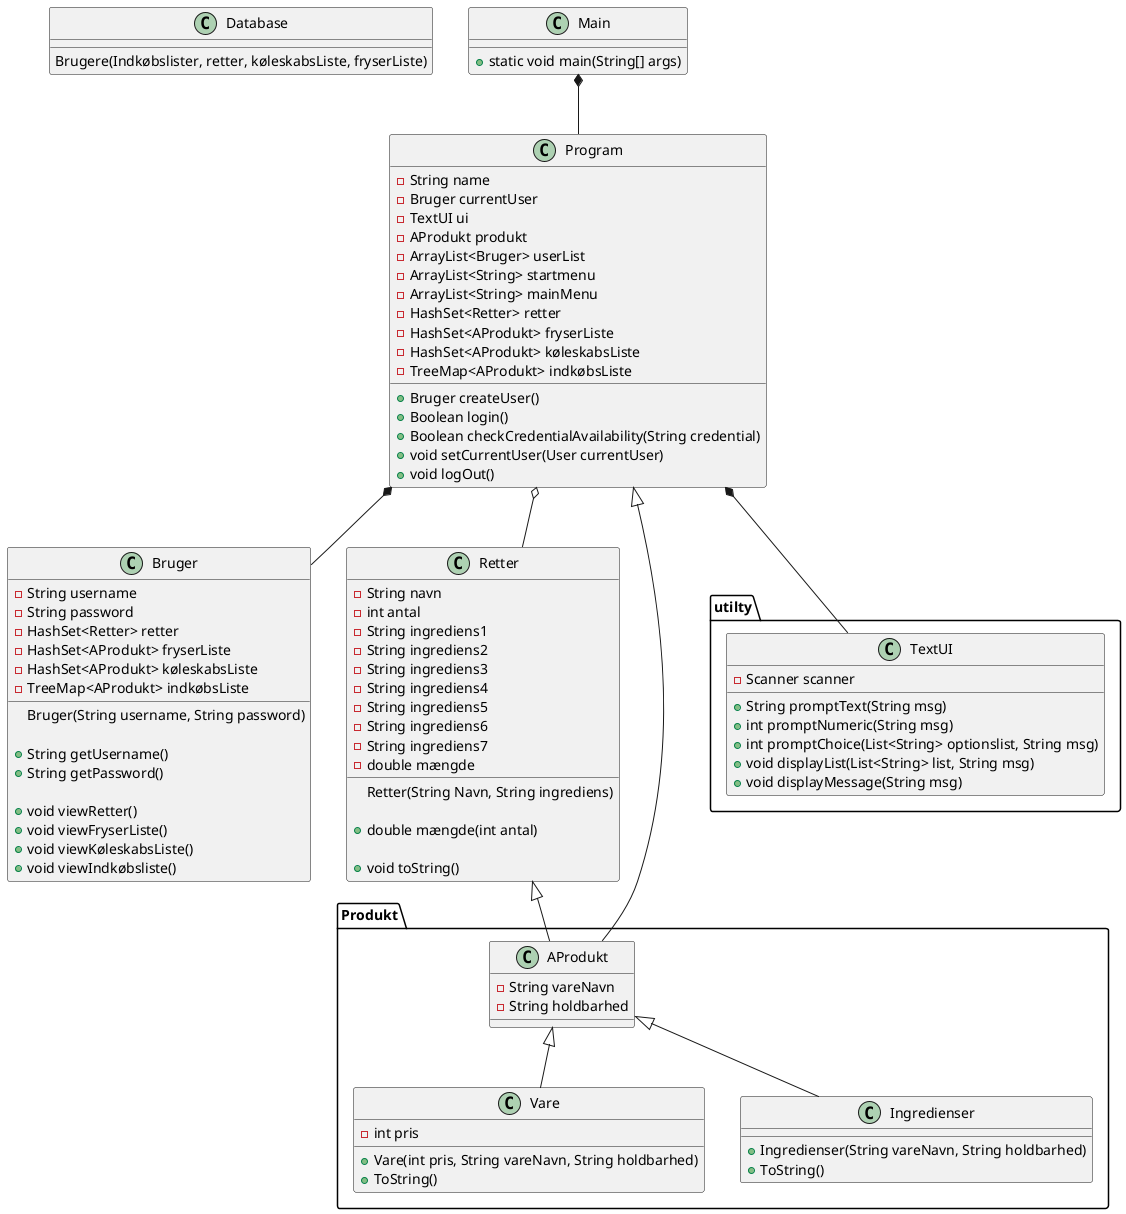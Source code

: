 @startuml

class Database{
Brugere(Indkøbslister, retter, køleskabsListe, fryserListe)
}

class Main {
+ static void main(String[] args)
}





class Bruger {
- String username
- String password
- HashSet<Retter> retter
- HashSet<AProdukt> fryserListe
- HashSet<AProdukt> køleskabsListe
- TreeMap<AProdukt> indkøbsListe

Bruger(String username, String password)

+ String getUsername()
+ String getPassword()

+ void viewRetter()
+ void viewFryserListe()
+ void viewKøleskabsListe()
+ void viewIndkøbsliste()
}

class Program {
- String name
- Bruger currentUser
- TextUI ui
- AProdukt produkt
'- FileIO io
- ArrayList<Bruger> userList
-ArrayList<String> startmenu
-ArrayList<String> mainMenu
- HashSet<Retter> retter
- HashSet<AProdukt> fryserListe
- HashSet<AProdukt> køleskabsListe
- TreeMap<AProdukt> indkøbsListe

+ Bruger createUser()
+ Boolean login()
+ Boolean checkCredentialAvailability(String credential)
+ void setCurrentUser(User currentUser)
+ void logOut()
}

class Retter{
- String navn
- int antal
- String ingrediens1
- String ingrediens2
- String ingrediens3
- String ingrediens4
- String ingrediens5
- String ingrediens6
- String ingrediens7
- double mængde

Retter(String Navn, String ingrediens)

+ double mængde(int antal)

+ void toString()

}

package Produkt {
class AProdukt{
- String vareNavn
- String holdbarhed

}

class Vare{
- int pris
+ Vare(int pris, String vareNavn, String holdbarhed)
+ ToString()
}

class Ingredienser{
+ Ingredienser(String vareNavn, String holdbarhed)
+ ToString()
}
}


package utilty{
'class FileIO {
'- ArrayList<Movie> listOfMovies
'- ArrayList<Series> listOfSeries
'- String moviePath
'- String seriePath
'- String favoritesPath
'- String watchedPath
'- String userSavePath

'+ ArrayList<String> readMovieData()
'+ ArrayList<String> readSerieData()
'- ArrayList<String> scanFile(String path)
'+ void saveFavorites(User currentUser, AMedia media)
'+ void saveWatched(User currentUser, AMedia media)
'+ void deleteFavorites(String title, User currentUser)
'- void mediaSaveOrRemove(User currentUser, String title, String path, boolean willRemove)
'+ String getFavorites(User currentUser)
'+ String getWatched(User currentUser)
'- String getMedia(User currentUser, String path)
'+ void saveUserData(User currentUser)
'+ ArrayList<User> readUserData()
'}


class TextUI {
- Scanner scanner
+ String promptText(String msg)
+ int promptNumeric(String msg)
+ int promptChoice(List<String> optionslist, String msg)
+ void displayList(List<String> list, String msg)
+ void displayMessage(String msg)
}
}


Main *-- Program
Program *-- Bruger
Program *-- TextUI
Program <|-- AProdukt

Retter <|-- AProdukt
Program o-- Retter

AProdukt <|-- Ingredienser
AProdukt <|-- Vare



'https://devhints.io/plantuml
'Car <|-- SmallCar      # extension
'Car *-- Engine         # composition
'Cars o-- Car           # aggregation
'Car <|.. SmallCar      # dotted line (use .. instead of --)
'Car <|--* Car

'-left->
'-right->

@enduml